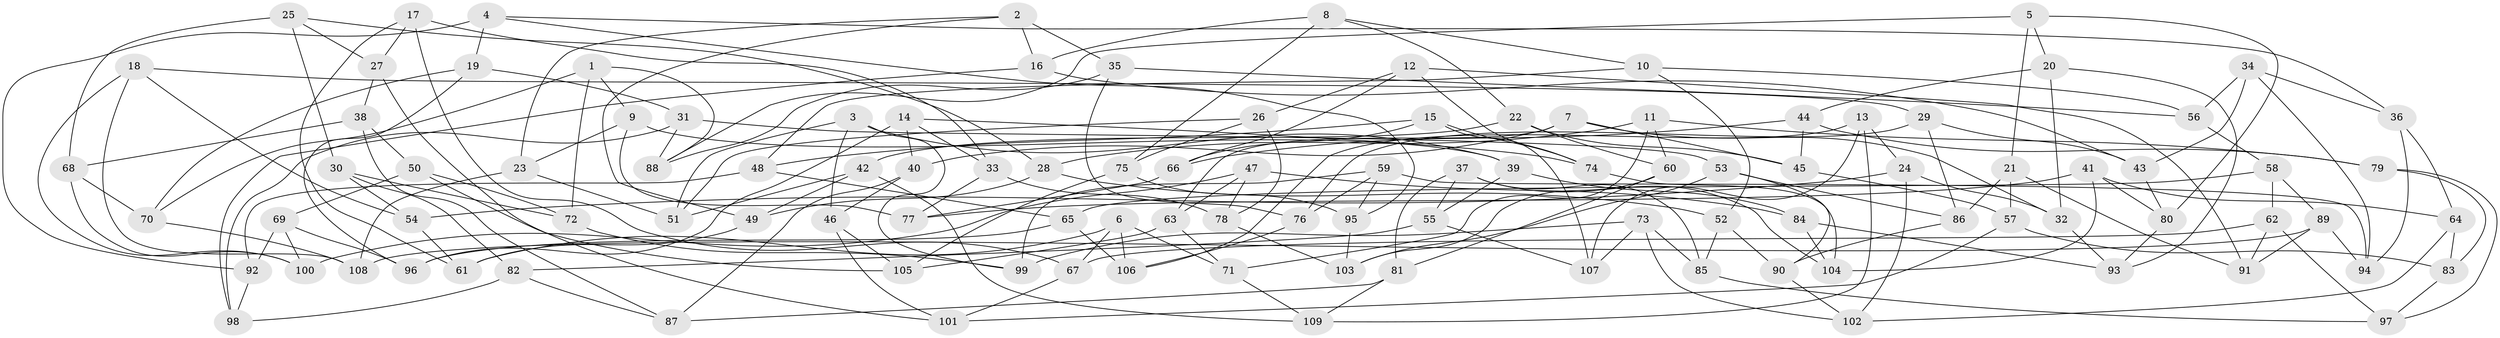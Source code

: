 // Generated by graph-tools (version 1.1) at 2025/57/03/09/25 04:57:51]
// undirected, 109 vertices, 218 edges
graph export_dot {
graph [start="1"]
  node [color=gray90,style=filled];
  1;
  2;
  3;
  4;
  5;
  6;
  7;
  8;
  9;
  10;
  11;
  12;
  13;
  14;
  15;
  16;
  17;
  18;
  19;
  20;
  21;
  22;
  23;
  24;
  25;
  26;
  27;
  28;
  29;
  30;
  31;
  32;
  33;
  34;
  35;
  36;
  37;
  38;
  39;
  40;
  41;
  42;
  43;
  44;
  45;
  46;
  47;
  48;
  49;
  50;
  51;
  52;
  53;
  54;
  55;
  56;
  57;
  58;
  59;
  60;
  61;
  62;
  63;
  64;
  65;
  66;
  67;
  68;
  69;
  70;
  71;
  72;
  73;
  74;
  75;
  76;
  77;
  78;
  79;
  80;
  81;
  82;
  83;
  84;
  85;
  86;
  87;
  88;
  89;
  90;
  91;
  92;
  93;
  94;
  95;
  96;
  97;
  98;
  99;
  100;
  101;
  102;
  103;
  104;
  105;
  106;
  107;
  108;
  109;
  1 -- 72;
  1 -- 88;
  1 -- 70;
  1 -- 9;
  2 -- 35;
  2 -- 16;
  2 -- 23;
  2 -- 49;
  3 -- 39;
  3 -- 51;
  3 -- 99;
  3 -- 46;
  4 -- 95;
  4 -- 19;
  4 -- 36;
  4 -- 92;
  5 -- 20;
  5 -- 21;
  5 -- 80;
  5 -- 88;
  6 -- 106;
  6 -- 67;
  6 -- 71;
  6 -- 61;
  7 -- 45;
  7 -- 32;
  7 -- 40;
  7 -- 63;
  8 -- 22;
  8 -- 16;
  8 -- 10;
  8 -- 75;
  9 -- 39;
  9 -- 77;
  9 -- 23;
  10 -- 52;
  10 -- 56;
  10 -- 48;
  11 -- 79;
  11 -- 60;
  11 -- 28;
  11 -- 71;
  12 -- 66;
  12 -- 26;
  12 -- 74;
  12 -- 91;
  13 -- 106;
  13 -- 109;
  13 -- 107;
  13 -- 24;
  14 -- 96;
  14 -- 33;
  14 -- 40;
  14 -- 74;
  15 -- 48;
  15 -- 66;
  15 -- 74;
  15 -- 107;
  16 -- 43;
  16 -- 98;
  17 -- 33;
  17 -- 67;
  17 -- 27;
  17 -- 61;
  18 -- 29;
  18 -- 54;
  18 -- 100;
  18 -- 108;
  19 -- 31;
  19 -- 70;
  19 -- 96;
  20 -- 44;
  20 -- 32;
  20 -- 93;
  21 -- 86;
  21 -- 57;
  21 -- 91;
  22 -- 45;
  22 -- 42;
  22 -- 60;
  23 -- 51;
  23 -- 108;
  24 -- 54;
  24 -- 102;
  24 -- 32;
  25 -- 28;
  25 -- 68;
  25 -- 30;
  25 -- 27;
  26 -- 75;
  26 -- 78;
  26 -- 51;
  27 -- 101;
  27 -- 38;
  28 -- 52;
  28 -- 49;
  29 -- 76;
  29 -- 86;
  29 -- 43;
  30 -- 54;
  30 -- 72;
  30 -- 82;
  31 -- 53;
  31 -- 98;
  31 -- 88;
  32 -- 93;
  33 -- 77;
  33 -- 78;
  34 -- 56;
  34 -- 94;
  34 -- 36;
  34 -- 43;
  35 -- 56;
  35 -- 88;
  35 -- 76;
  36 -- 64;
  36 -- 94;
  37 -- 104;
  37 -- 85;
  37 -- 55;
  37 -- 81;
  38 -- 68;
  38 -- 87;
  38 -- 50;
  39 -- 55;
  39 -- 84;
  40 -- 87;
  40 -- 46;
  41 -- 77;
  41 -- 64;
  41 -- 80;
  41 -- 104;
  42 -- 109;
  42 -- 49;
  42 -- 51;
  43 -- 80;
  44 -- 66;
  44 -- 79;
  44 -- 45;
  45 -- 57;
  46 -- 101;
  46 -- 105;
  47 -- 78;
  47 -- 63;
  47 -- 84;
  47 -- 100;
  48 -- 92;
  48 -- 65;
  49 -- 61;
  50 -- 105;
  50 -- 72;
  50 -- 69;
  52 -- 85;
  52 -- 90;
  53 -- 103;
  53 -- 90;
  53 -- 86;
  54 -- 61;
  55 -- 82;
  55 -- 107;
  56 -- 58;
  57 -- 83;
  57 -- 101;
  58 -- 65;
  58 -- 62;
  58 -- 89;
  59 -- 99;
  59 -- 94;
  59 -- 95;
  59 -- 76;
  60 -- 103;
  60 -- 81;
  62 -- 91;
  62 -- 97;
  62 -- 67;
  63 -- 71;
  63 -- 105;
  64 -- 102;
  64 -- 83;
  65 -- 96;
  65 -- 106;
  66 -- 77;
  67 -- 101;
  68 -- 70;
  68 -- 100;
  69 -- 96;
  69 -- 92;
  69 -- 100;
  70 -- 108;
  71 -- 109;
  72 -- 99;
  73 -- 99;
  73 -- 85;
  73 -- 107;
  73 -- 102;
  74 -- 104;
  75 -- 105;
  75 -- 95;
  76 -- 106;
  78 -- 103;
  79 -- 83;
  79 -- 97;
  80 -- 93;
  81 -- 87;
  81 -- 109;
  82 -- 87;
  82 -- 98;
  83 -- 97;
  84 -- 93;
  84 -- 104;
  85 -- 97;
  86 -- 90;
  89 -- 91;
  89 -- 108;
  89 -- 94;
  90 -- 102;
  92 -- 98;
  95 -- 103;
}
